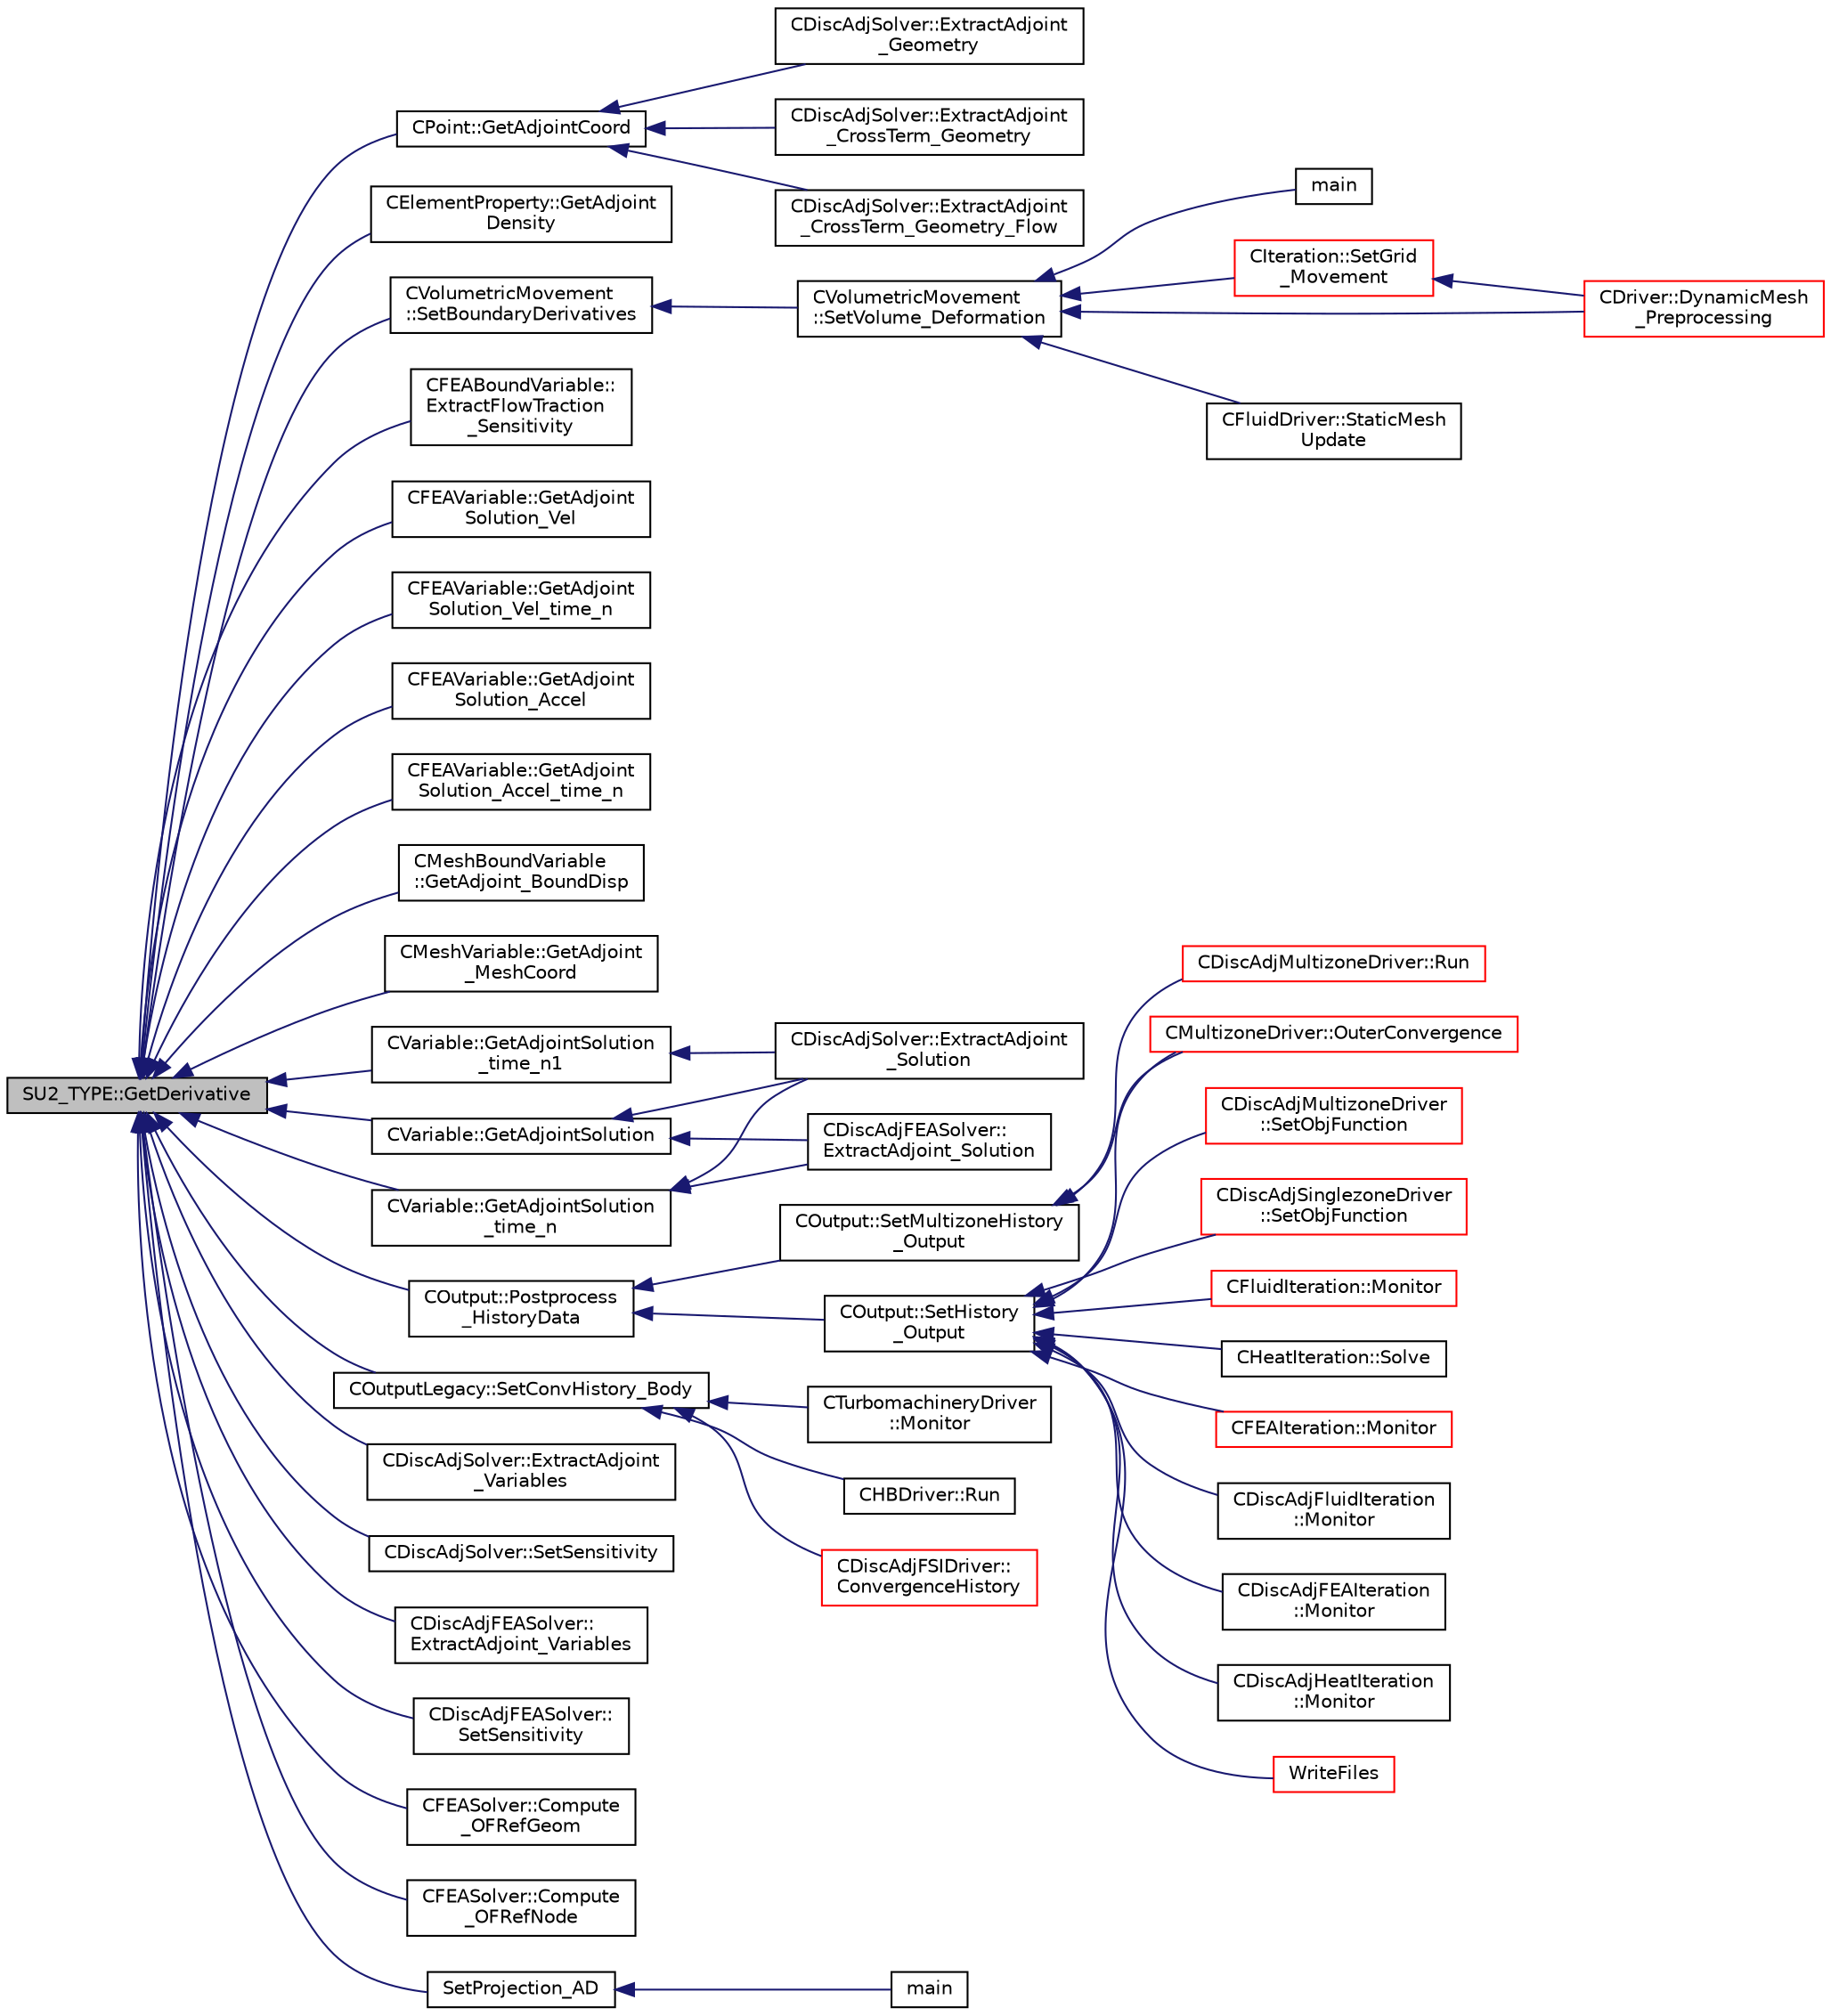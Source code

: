 digraph "SU2_TYPE::GetDerivative"
{
  edge [fontname="Helvetica",fontsize="10",labelfontname="Helvetica",labelfontsize="10"];
  node [fontname="Helvetica",fontsize="10",shape=record];
  rankdir="LR";
  Node3 [label="SU2_TYPE::GetDerivative",height=0.2,width=0.4,color="black", fillcolor="grey75", style="filled", fontcolor="black"];
  Node3 -> Node4 [dir="back",color="midnightblue",fontsize="10",style="solid",fontname="Helvetica"];
  Node4 [label="CPoint::GetAdjointCoord",height=0.2,width=0.4,color="black", fillcolor="white", style="filled",URL="$class_c_point.html#ac9320f072c0a562a58bccdf6df92779a",tooltip="Get the adjoint values of the coordinates. "];
  Node4 -> Node5 [dir="back",color="midnightblue",fontsize="10",style="solid",fontname="Helvetica"];
  Node5 [label="CDiscAdjSolver::ExtractAdjoint\l_Geometry",height=0.2,width=0.4,color="black", fillcolor="white", style="filled",URL="$class_c_disc_adj_solver.html#acd0d337e81eccf487ab7efafedced3b6",tooltip="A virtual member. "];
  Node4 -> Node6 [dir="back",color="midnightblue",fontsize="10",style="solid",fontname="Helvetica"];
  Node6 [label="CDiscAdjSolver::ExtractAdjoint\l_CrossTerm_Geometry",height=0.2,width=0.4,color="black", fillcolor="white", style="filled",URL="$class_c_disc_adj_solver.html#afca58edea64d0b368b11ae70f57b4bf5",tooltip="A virtual member. "];
  Node4 -> Node7 [dir="back",color="midnightblue",fontsize="10",style="solid",fontname="Helvetica"];
  Node7 [label="CDiscAdjSolver::ExtractAdjoint\l_CrossTerm_Geometry_Flow",height=0.2,width=0.4,color="black", fillcolor="white", style="filled",URL="$class_c_disc_adj_solver.html#a91d6e8daec629132ded7e265c48fc0d7",tooltip="A virtual member. "];
  Node3 -> Node8 [dir="back",color="midnightblue",fontsize="10",style="solid",fontname="Helvetica"];
  Node8 [label="CElementProperty::GetAdjoint\lDensity",height=0.2,width=0.4,color="black", fillcolor="white", style="filled",URL="$class_c_element_property.html#ab92200f295f05ddf52397e430ce36279",tooltip="Extract the derivative of the Design density. "];
  Node3 -> Node9 [dir="back",color="midnightblue",fontsize="10",style="solid",fontname="Helvetica"];
  Node9 [label="CVolumetricMovement\l::SetBoundaryDerivatives",height=0.2,width=0.4,color="black", fillcolor="white", style="filled",URL="$class_c_volumetric_movement.html#af980705cb8f02b39ded42f8fa5bd1c2a",tooltip="Set the derivatives of the boundary nodes. "];
  Node9 -> Node10 [dir="back",color="midnightblue",fontsize="10",style="solid",fontname="Helvetica"];
  Node10 [label="CVolumetricMovement\l::SetVolume_Deformation",height=0.2,width=0.4,color="black", fillcolor="white", style="filled",URL="$class_c_volumetric_movement.html#a9120967db0448fb16cb3ddf14ce6b533",tooltip="Grid deformation using the spring analogy method. "];
  Node10 -> Node11 [dir="back",color="midnightblue",fontsize="10",style="solid",fontname="Helvetica"];
  Node11 [label="CDriver::DynamicMesh\l_Preprocessing",height=0.2,width=0.4,color="red", fillcolor="white", style="filled",URL="$class_c_driver.html#af585d91d9c08dbddcc2b3e67dd5f5af9",tooltip="GridMovement_Preprocessing. "];
  Node10 -> Node13 [dir="back",color="midnightblue",fontsize="10",style="solid",fontname="Helvetica"];
  Node13 [label="CIteration::SetGrid\l_Movement",height=0.2,width=0.4,color="red", fillcolor="white", style="filled",URL="$class_c_iteration.html#a7b36785762f6b0c214569b185b858b6c",tooltip="Updates the positions and grid velocities for dynamic meshes between physical time steps..."];
  Node13 -> Node11 [dir="back",color="midnightblue",fontsize="10",style="solid",fontname="Helvetica"];
  Node10 -> Node37 [dir="back",color="midnightblue",fontsize="10",style="solid",fontname="Helvetica"];
  Node37 [label="CFluidDriver::StaticMesh\lUpdate",height=0.2,width=0.4,color="black", fillcolor="white", style="filled",URL="$class_c_fluid_driver.html#a6771333285f189b2f979478dee64d897",tooltip="Perform a static mesh deformation, without considering grid velocity (multiple zone). "];
  Node10 -> Node38 [dir="back",color="midnightblue",fontsize="10",style="solid",fontname="Helvetica"];
  Node38 [label="main",height=0.2,width=0.4,color="black", fillcolor="white", style="filled",URL="$_s_u2___d_e_f_8cpp.html#a0ddf1224851353fc92bfbff6f499fa97"];
  Node3 -> Node39 [dir="back",color="midnightblue",fontsize="10",style="solid",fontname="Helvetica"];
  Node39 [label="CFEABoundVariable::\lExtractFlowTraction\l_Sensitivity",height=0.2,width=0.4,color="black", fillcolor="white", style="filled",URL="$class_c_f_e_a_bound_variable.html#a6222a57b4a596545006edc024d5f53df",tooltip="Extract the flow traction derivatives. "];
  Node3 -> Node40 [dir="back",color="midnightblue",fontsize="10",style="solid",fontname="Helvetica"];
  Node40 [label="CFEAVariable::GetAdjoint\lSolution_Vel",height=0.2,width=0.4,color="black", fillcolor="white", style="filled",URL="$class_c_f_e_a_variable.html#a92abd46bb7f615e3c1b83619078e6cbd",tooltip="Get the velocity adjoint values of the solution. "];
  Node3 -> Node41 [dir="back",color="midnightblue",fontsize="10",style="solid",fontname="Helvetica"];
  Node41 [label="CFEAVariable::GetAdjoint\lSolution_Vel_time_n",height=0.2,width=0.4,color="black", fillcolor="white", style="filled",URL="$class_c_f_e_a_variable.html#aac62ebfb1b0f73c3957deadd8df56e4a",tooltip="Get the velocity adjoint values of the solution at time n. "];
  Node3 -> Node42 [dir="back",color="midnightblue",fontsize="10",style="solid",fontname="Helvetica"];
  Node42 [label="CFEAVariable::GetAdjoint\lSolution_Accel",height=0.2,width=0.4,color="black", fillcolor="white", style="filled",URL="$class_c_f_e_a_variable.html#adb9ba649eb35f1faba612021a8280cda",tooltip="Get the acceleration adjoint values of the solution. "];
  Node3 -> Node43 [dir="back",color="midnightblue",fontsize="10",style="solid",fontname="Helvetica"];
  Node43 [label="CFEAVariable::GetAdjoint\lSolution_Accel_time_n",height=0.2,width=0.4,color="black", fillcolor="white", style="filled",URL="$class_c_f_e_a_variable.html#a8d700d302c22465b2568dfc595588341",tooltip="Get the acceleration adjoint values of the solution at time n. "];
  Node3 -> Node44 [dir="back",color="midnightblue",fontsize="10",style="solid",fontname="Helvetica"];
  Node44 [label="CMeshBoundVariable\l::GetAdjoint_BoundDisp",height=0.2,width=0.4,color="black", fillcolor="white", style="filled",URL="$class_c_mesh_bound_variable.html#aff2e6b542319e85e91878b1e35c67a9a",tooltip="Recover the value of the adjoint of the boundary displacements. "];
  Node3 -> Node45 [dir="back",color="midnightblue",fontsize="10",style="solid",fontname="Helvetica"];
  Node45 [label="CMeshVariable::GetAdjoint\l_MeshCoord",height=0.2,width=0.4,color="black", fillcolor="white", style="filled",URL="$class_c_mesh_variable.html#ac8142cfac31241e5f2ad7e7e3ef28db1",tooltip="Recover the value of the adjoint of the mesh coordinates. "];
  Node3 -> Node46 [dir="back",color="midnightblue",fontsize="10",style="solid",fontname="Helvetica"];
  Node46 [label="CVariable::GetAdjointSolution",height=0.2,width=0.4,color="black", fillcolor="white", style="filled",URL="$class_c_variable.html#afe58b1f46354f33341460a0e9536b5e3",tooltip="Get the adjoint values of the solution. "];
  Node46 -> Node47 [dir="back",color="midnightblue",fontsize="10",style="solid",fontname="Helvetica"];
  Node47 [label="CDiscAdjSolver::ExtractAdjoint\l_Solution",height=0.2,width=0.4,color="black", fillcolor="white", style="filled",URL="$class_c_disc_adj_solver.html#a05ed17d8256bd61c43ba09343750eb1a",tooltip="Sets the adjoint values of the input variables of the flow (+turb.) iteration after tape has been eva..."];
  Node46 -> Node48 [dir="back",color="midnightblue",fontsize="10",style="solid",fontname="Helvetica"];
  Node48 [label="CDiscAdjFEASolver::\lExtractAdjoint_Solution",height=0.2,width=0.4,color="black", fillcolor="white", style="filled",URL="$class_c_disc_adj_f_e_a_solver.html#a976facb0e6a13e97f663c74a863b350d",tooltip="Sets the adjoint values of the input variables of the flow (+turb.) iteration after tape has been eva..."];
  Node3 -> Node49 [dir="back",color="midnightblue",fontsize="10",style="solid",fontname="Helvetica"];
  Node49 [label="CVariable::GetAdjointSolution\l_time_n",height=0.2,width=0.4,color="black", fillcolor="white", style="filled",URL="$class_c_variable.html#a8888a5b67d3f1d4320ec5d90c1a7b9db",tooltip="Get the adjoint values of the solution at time n. "];
  Node49 -> Node47 [dir="back",color="midnightblue",fontsize="10",style="solid",fontname="Helvetica"];
  Node49 -> Node48 [dir="back",color="midnightblue",fontsize="10",style="solid",fontname="Helvetica"];
  Node3 -> Node50 [dir="back",color="midnightblue",fontsize="10",style="solid",fontname="Helvetica"];
  Node50 [label="CVariable::GetAdjointSolution\l_time_n1",height=0.2,width=0.4,color="black", fillcolor="white", style="filled",URL="$class_c_variable.html#a877dd26d6022099f794dd2db1bd8eb7c",tooltip="Get the adjoint values of the solution at time n-1. "];
  Node50 -> Node47 [dir="back",color="midnightblue",fontsize="10",style="solid",fontname="Helvetica"];
  Node3 -> Node51 [dir="back",color="midnightblue",fontsize="10",style="solid",fontname="Helvetica"];
  Node51 [label="COutput::Postprocess\l_HistoryData",height=0.2,width=0.4,color="black", fillcolor="white", style="filled",URL="$class_c_output.html#ab2286efe6e4b78dd0daf13d2f1a6f886",tooltip="Postprocess_HistoryData. "];
  Node51 -> Node52 [dir="back",color="midnightblue",fontsize="10",style="solid",fontname="Helvetica"];
  Node52 [label="COutput::SetHistory\l_Output",height=0.2,width=0.4,color="black", fillcolor="white", style="filled",URL="$class_c_output.html#acf84143df1a158647605c980ecae2d7c",tooltip="Collects history data from the solvers, monitors the convergence and writes to screen and history fil..."];
  Node52 -> Node53 [dir="back",color="midnightblue",fontsize="10",style="solid",fontname="Helvetica"];
  Node53 [label="CDiscAdjMultizoneDriver\l::SetObjFunction",height=0.2,width=0.4,color="red", fillcolor="white", style="filled",URL="$class_c_disc_adj_multizone_driver.html#afda203e78a0e4cfde8c3fbb02ef3fd3e",tooltip="Set the objective function. "];
  Node52 -> Node54 [dir="back",color="midnightblue",fontsize="10",style="solid",fontname="Helvetica"];
  Node54 [label="CDiscAdjSinglezoneDriver\l::SetObjFunction",height=0.2,width=0.4,color="red", fillcolor="white", style="filled",URL="$class_c_disc_adj_singlezone_driver.html#aea0513ac808106c6a92be610b3b17a6a",tooltip="Set the objective function. "];
  Node52 -> Node60 [dir="back",color="midnightblue",fontsize="10",style="solid",fontname="Helvetica"];
  Node60 [label="CMultizoneDriver::OuterConvergence",height=0.2,width=0.4,color="red", fillcolor="white", style="filled",URL="$class_c_multizone_driver.html#ae72bb40195e4066bc4be4adfb0df29e9",tooltip="Check the convergence at the outer level. "];
  Node52 -> Node61 [dir="back",color="midnightblue",fontsize="10",style="solid",fontname="Helvetica"];
  Node61 [label="CFluidIteration::Monitor",height=0.2,width=0.4,color="red", fillcolor="white", style="filled",URL="$class_c_fluid_iteration.html#a563192d869a4e82151c0bf6781b4890d",tooltip="Monitors the convergence and other metrics for the fluid system. "];
  Node52 -> Node62 [dir="back",color="midnightblue",fontsize="10",style="solid",fontname="Helvetica"];
  Node62 [label="CHeatIteration::Solve",height=0.2,width=0.4,color="black", fillcolor="white", style="filled",URL="$class_c_heat_iteration.html#ac9bc702cd04ec181d142db04b176e3b1",tooltip="Perform a single iteration of the wave system. "];
  Node52 -> Node63 [dir="back",color="midnightblue",fontsize="10",style="solid",fontname="Helvetica"];
  Node63 [label="CFEAIteration::Monitor",height=0.2,width=0.4,color="red", fillcolor="white", style="filled",URL="$class_c_f_e_a_iteration.html#a7516ed7e4948785514ba831232614f4d",tooltip="Monitors the convergence and other metrics for the FEM system. "];
  Node52 -> Node67 [dir="back",color="midnightblue",fontsize="10",style="solid",fontname="Helvetica"];
  Node67 [label="CDiscAdjFluidIteration\l::Monitor",height=0.2,width=0.4,color="black", fillcolor="white", style="filled",URL="$class_c_disc_adj_fluid_iteration.html#a14cf7549b8fe39e06b8e9dfc8428a312",tooltip="Monitors the convergence and other metrics for the discrete adjoint fluid system. ..."];
  Node52 -> Node68 [dir="back",color="midnightblue",fontsize="10",style="solid",fontname="Helvetica"];
  Node68 [label="CDiscAdjFEAIteration\l::Monitor",height=0.2,width=0.4,color="black", fillcolor="white", style="filled",URL="$class_c_disc_adj_f_e_a_iteration.html#a03edd3ebdc8edac7c0507c8572621f64",tooltip="Monitors the convergence and other metrics for the discrete adjoint mean flow system. "];
  Node52 -> Node69 [dir="back",color="midnightblue",fontsize="10",style="solid",fontname="Helvetica"];
  Node69 [label="CDiscAdjHeatIteration\l::Monitor",height=0.2,width=0.4,color="black", fillcolor="white", style="filled",URL="$class_c_disc_adj_heat_iteration.html#a01381d44508f208bcb608bdf2d4db022",tooltip="Monitors the convergence and other metrics for the discrete adjoint fluid system. ..."];
  Node52 -> Node70 [dir="back",color="midnightblue",fontsize="10",style="solid",fontname="Helvetica"];
  Node70 [label="WriteFiles",height=0.2,width=0.4,color="red", fillcolor="white", style="filled",URL="$_s_u2___s_o_l_8cpp.html#a43305e0af849b318ce139ccf6a164626"];
  Node51 -> Node72 [dir="back",color="midnightblue",fontsize="10",style="solid",fontname="Helvetica"];
  Node72 [label="COutput::SetMultizoneHistory\l_Output",height=0.2,width=0.4,color="black", fillcolor="white", style="filled",URL="$class_c_output.html#a15b0776bd2ed68b43e3c0bd3b9b56490"];
  Node72 -> Node24 [dir="back",color="midnightblue",fontsize="10",style="solid",fontname="Helvetica"];
  Node24 [label="CDiscAdjMultizoneDriver::Run",height=0.2,width=0.4,color="red", fillcolor="white", style="filled",URL="$class_c_disc_adj_multizone_driver.html#af996aecdb6d20aa4fc81c9b67295abf5",tooltip="[Overload] Run an discrete adjoint update of all solvers within multiple zones. "];
  Node72 -> Node60 [dir="back",color="midnightblue",fontsize="10",style="solid",fontname="Helvetica"];
  Node3 -> Node73 [dir="back",color="midnightblue",fontsize="10",style="solid",fontname="Helvetica"];
  Node73 [label="COutputLegacy::SetConvHistory_Body",height=0.2,width=0.4,color="black", fillcolor="white", style="filled",URL="$class_c_output_legacy.html#a217cc0d778a3828499189a9debee47c6",tooltip="Write the history file and the convergence on the screen for serial computations. ..."];
  Node73 -> Node74 [dir="back",color="midnightblue",fontsize="10",style="solid",fontname="Helvetica"];
  Node74 [label="CTurbomachineryDriver\l::Monitor",height=0.2,width=0.4,color="black", fillcolor="white", style="filled",URL="$class_c_turbomachinery_driver.html#a41d7b50bbacef68eb5436293ebb2da4f",tooltip="Monitor the computation. "];
  Node73 -> Node75 [dir="back",color="midnightblue",fontsize="10",style="solid",fontname="Helvetica"];
  Node75 [label="CHBDriver::Run",height=0.2,width=0.4,color="black", fillcolor="white", style="filled",URL="$class_c_h_b_driver.html#a98c0448a8e0404845ee54e25b62eaea9",tooltip="Run a single iteration of a Harmonic Balance problem. "];
  Node73 -> Node76 [dir="back",color="midnightblue",fontsize="10",style="solid",fontname="Helvetica"];
  Node76 [label="CDiscAdjFSIDriver::\lConvergenceHistory",height=0.2,width=0.4,color="red", fillcolor="white", style="filled",URL="$class_c_disc_adj_f_s_i_driver.html#a139dfa2442613879f2b15f28a09c2bd5",tooltip="Output the convergence history. "];
  Node3 -> Node77 [dir="back",color="midnightblue",fontsize="10",style="solid",fontname="Helvetica"];
  Node77 [label="CDiscAdjSolver::ExtractAdjoint\l_Variables",height=0.2,width=0.4,color="black", fillcolor="white", style="filled",URL="$class_c_disc_adj_solver.html#aad52232974bd9f20c8025f471d37aeb1",tooltip="A virtual member. "];
  Node3 -> Node78 [dir="back",color="midnightblue",fontsize="10",style="solid",fontname="Helvetica"];
  Node78 [label="CDiscAdjSolver::SetSensitivity",height=0.2,width=0.4,color="black", fillcolor="white", style="filled",URL="$class_c_disc_adj_solver.html#a4ebcf3eed43458a8960948210dc7444f",tooltip="Extract and set the geometrical sensitivity. "];
  Node3 -> Node79 [dir="back",color="midnightblue",fontsize="10",style="solid",fontname="Helvetica"];
  Node79 [label="CDiscAdjFEASolver::\lExtractAdjoint_Variables",height=0.2,width=0.4,color="black", fillcolor="white", style="filled",URL="$class_c_disc_adj_f_e_a_solver.html#ac0e775ba18eb267baf111eb28072e0b9",tooltip="A virtual member. "];
  Node3 -> Node80 [dir="back",color="midnightblue",fontsize="10",style="solid",fontname="Helvetica"];
  Node80 [label="CDiscAdjFEASolver::\lSetSensitivity",height=0.2,width=0.4,color="black", fillcolor="white", style="filled",URL="$class_c_disc_adj_f_e_a_solver.html#a7e20a374ddb397ca581378a6b0033a76",tooltip="Extract and set the geometrical sensitivity. "];
  Node3 -> Node81 [dir="back",color="midnightblue",fontsize="10",style="solid",fontname="Helvetica"];
  Node81 [label="CFEASolver::Compute\l_OFRefGeom",height=0.2,width=0.4,color="black", fillcolor="white", style="filled",URL="$class_c_f_e_a_solver.html#a59a32ad418ef50b00b93d27f29fb48e7",tooltip="Compute the objective function for a reference geometry. "];
  Node3 -> Node82 [dir="back",color="midnightblue",fontsize="10",style="solid",fontname="Helvetica"];
  Node82 [label="CFEASolver::Compute\l_OFRefNode",height=0.2,width=0.4,color="black", fillcolor="white", style="filled",URL="$class_c_f_e_a_solver.html#ab807339c5813f52560412369d77722dc",tooltip="Compute the objective function for a reference node. "];
  Node3 -> Node83 [dir="back",color="midnightblue",fontsize="10",style="solid",fontname="Helvetica"];
  Node83 [label="SetProjection_AD",height=0.2,width=0.4,color="black", fillcolor="white", style="filled",URL="$_s_u2___d_o_t_8cpp.html#a3fceed882e8eb3d6796c8e8396af7d87",tooltip="Projection of the surface sensitivity using algorithmic differentiation (AD). "];
  Node83 -> Node84 [dir="back",color="midnightblue",fontsize="10",style="solid",fontname="Helvetica"];
  Node84 [label="main",height=0.2,width=0.4,color="black", fillcolor="white", style="filled",URL="$_s_u2___d_o_t_8cpp.html#a0ddf1224851353fc92bfbff6f499fa97"];
}
